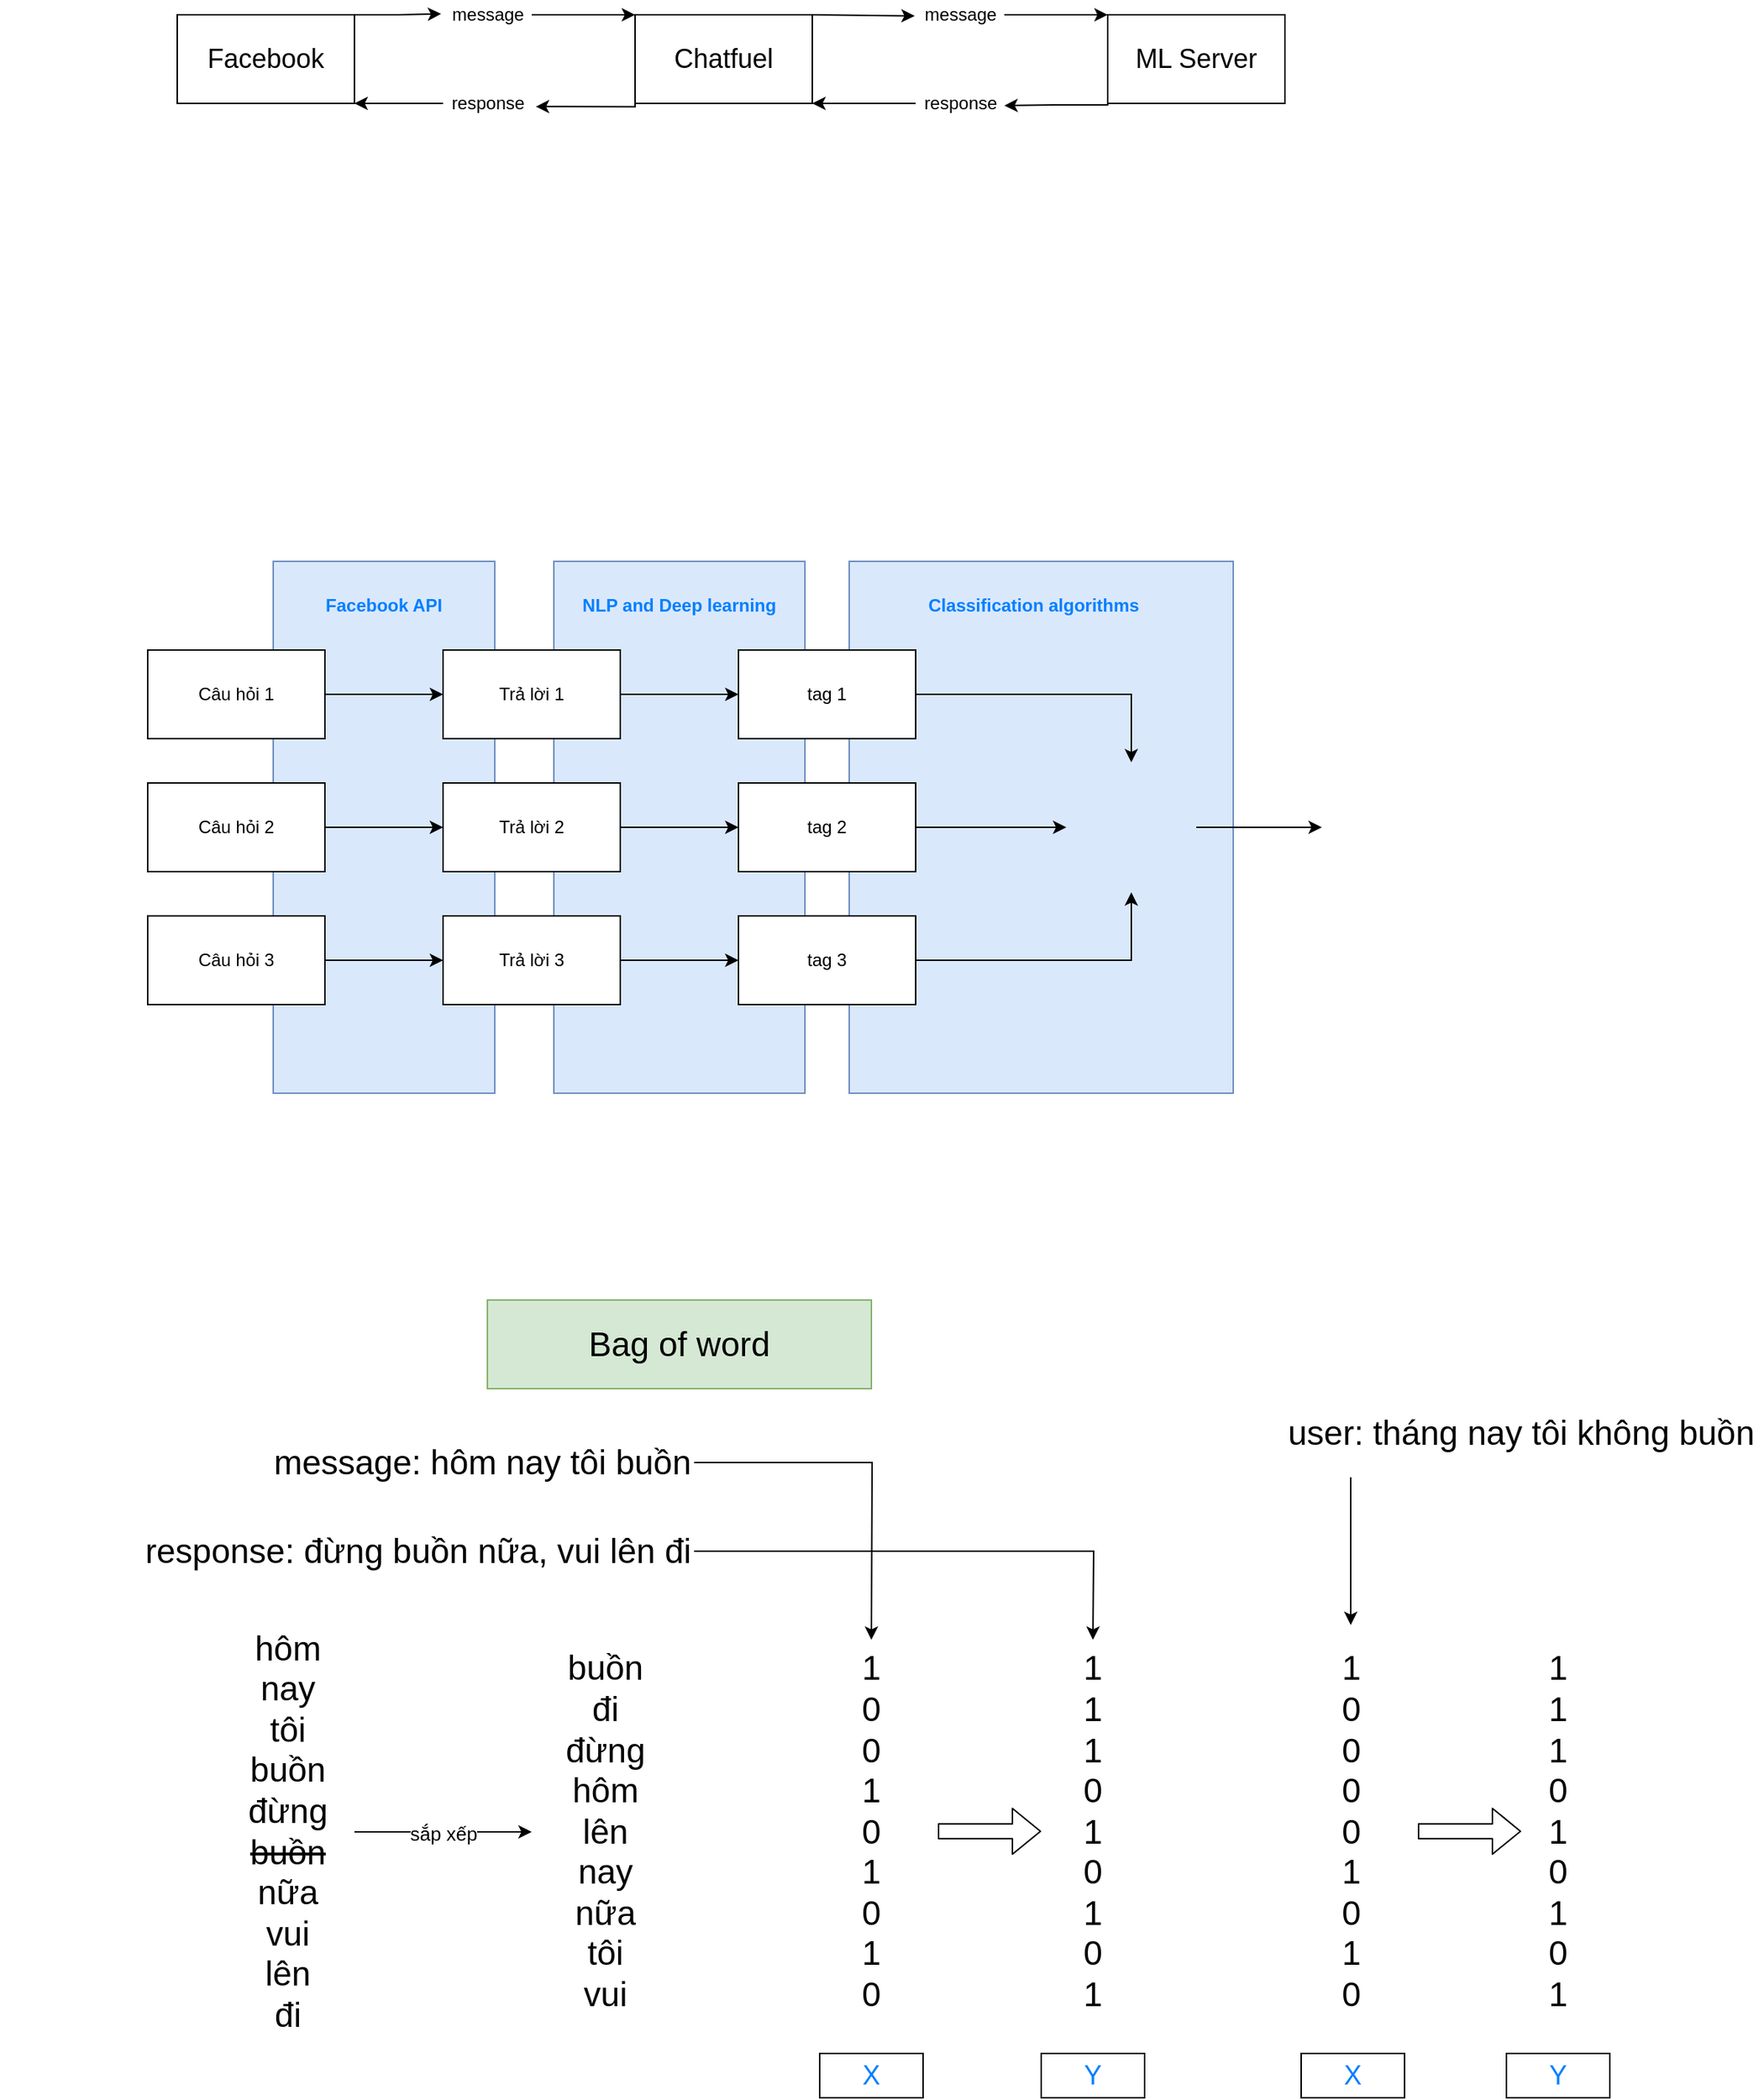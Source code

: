 <mxfile version="15.3.8"><diagram id="L32VHCBJvZNtjxmq2Xve" name="Page-1"><mxGraphModel dx="2512" dy="792" grid="1" gridSize="10" guides="1" tooltips="1" connect="1" arrows="1" fold="1" page="1" pageScale="1" pageWidth="850" pageHeight="1100" math="0" shadow="0"><root><mxCell id="0"/><mxCell id="1" parent="0"/><mxCell id="gnvrrDpAbMLTHYMabgvo-49" value="" style="rounded=0;whiteSpace=wrap;html=1;fontSize=18;align=right;fillColor=#d5e8d4;strokeColor=#82b366;" vertex="1" parent="1"><mxGeometry x="260" y="1560" width="260" height="60" as="geometry"/></mxCell><mxCell id="gnvrrDpAbMLTHYMabgvo-43" value="" style="rounded=0;whiteSpace=wrap;html=1;fillColor=#dae8fc;strokeColor=#6c8ebf;" vertex="1" parent="1"><mxGeometry x="505" y="1060" width="260" height="360" as="geometry"/></mxCell><mxCell id="gnvrrDpAbMLTHYMabgvo-42" value="" style="rounded=0;whiteSpace=wrap;html=1;fillColor=#dae8fc;strokeColor=#6c8ebf;" vertex="1" parent="1"><mxGeometry x="305" y="1060" width="170" height="360" as="geometry"/></mxCell><mxCell id="gnvrrDpAbMLTHYMabgvo-41" value="" style="rounded=0;whiteSpace=wrap;html=1;fillColor=#dae8fc;strokeColor=#6c8ebf;" vertex="1" parent="1"><mxGeometry x="115" y="1060" width="150" height="360" as="geometry"/></mxCell><mxCell id="gnvrrDpAbMLTHYMabgvo-11" style="edgeStyle=orthogonalEdgeStyle;rounded=0;orthogonalLoop=1;jettySize=auto;html=1;exitX=0;exitY=1;exitDx=0;exitDy=0;entryX=1.001;entryY=0.574;entryDx=0;entryDy=0;entryPerimeter=0;" edge="1" parent="1" source="7EK-7-FZQERKVYvpYf6l-17" target="gnvrrDpAbMLTHYMabgvo-5"><mxGeometry relative="1" as="geometry"><Array as="points"><mxPoint x="680" y="751"/><mxPoint x="645" y="751"/></Array></mxGeometry></mxCell><mxCell id="7EK-7-FZQERKVYvpYf6l-17" value="ML Server" style="rounded=0;whiteSpace=wrap;html=1;fontSize=18;align=center;" parent="1" vertex="1"><mxGeometry x="680" y="690" width="120" height="60" as="geometry"/></mxCell><mxCell id="gnvrrDpAbMLTHYMabgvo-7" style="edgeStyle=orthogonalEdgeStyle;rounded=0;orthogonalLoop=1;jettySize=auto;html=1;exitX=1;exitY=0;exitDx=0;exitDy=0;entryX=-0.022;entryY=0.471;entryDx=0;entryDy=0;entryPerimeter=0;" edge="1" parent="1" source="7EK-7-FZQERKVYvpYf6l-22" target="gnvrrDpAbMLTHYMabgvo-2"><mxGeometry relative="1" as="geometry"><Array as="points"><mxPoint x="200" y="689"/></Array></mxGeometry></mxCell><mxCell id="7EK-7-FZQERKVYvpYf6l-22" value="Facebook" style="rounded=0;whiteSpace=wrap;html=1;fontSize=18;align=center;" parent="1" vertex="1"><mxGeometry x="50" y="690" width="120" height="60" as="geometry"/></mxCell><mxCell id="gnvrrDpAbMLTHYMabgvo-9" style="edgeStyle=orthogonalEdgeStyle;rounded=0;orthogonalLoop=1;jettySize=auto;html=1;exitX=1;exitY=0;exitDx=0;exitDy=0;entryX=-0.011;entryY=0.54;entryDx=0;entryDy=0;entryPerimeter=0;" edge="1" parent="1" source="7EK-7-FZQERKVYvpYf6l-23" target="gnvrrDpAbMLTHYMabgvo-3"><mxGeometry relative="1" as="geometry"><Array as="points"><mxPoint x="480" y="691"/></Array></mxGeometry></mxCell><mxCell id="gnvrrDpAbMLTHYMabgvo-13" style="edgeStyle=orthogonalEdgeStyle;rounded=0;orthogonalLoop=1;jettySize=auto;html=1;exitX=0;exitY=1;exitDx=0;exitDy=0;entryX=1.047;entryY=0.609;entryDx=0;entryDy=0;entryPerimeter=0;" edge="1" parent="1" source="7EK-7-FZQERKVYvpYf6l-23" target="gnvrrDpAbMLTHYMabgvo-4"><mxGeometry relative="1" as="geometry"><Array as="points"><mxPoint x="360" y="752"/></Array></mxGeometry></mxCell><mxCell id="7EK-7-FZQERKVYvpYf6l-23" value="Chatfuel" style="rounded=0;whiteSpace=wrap;html=1;fontSize=18;align=center;" parent="1" vertex="1"><mxGeometry x="360" y="690" width="120" height="60" as="geometry"/></mxCell><mxCell id="7EK-7-FZQERKVYvpYf6l-51" value="Bag of word" style="text;html=1;strokeColor=none;fillColor=none;align=center;verticalAlign=middle;whiteSpace=wrap;rounded=0;fontSize=23;" parent="1" vertex="1"><mxGeometry x="285" y="1580" width="210" height="20" as="geometry"/></mxCell><mxCell id="7EK-7-FZQERKVYvpYf6l-62" style="edgeStyle=orthogonalEdgeStyle;rounded=0;orthogonalLoop=1;jettySize=auto;html=1;fontSize=23;" parent="1" source="7EK-7-FZQERKVYvpYf6l-52" edge="1"><mxGeometry relative="1" as="geometry"><mxPoint x="520" y="1790" as="targetPoint"/></mxGeometry></mxCell><mxCell id="7EK-7-FZQERKVYvpYf6l-52" value="message: hôm nay tôi buồn" style="text;html=1;strokeColor=none;fillColor=none;align=right;verticalAlign=middle;whiteSpace=wrap;rounded=0;fontSize=23;" parent="1" vertex="1"><mxGeometry x="-30" y="1660" width="430" height="20" as="geometry"/></mxCell><mxCell id="7EK-7-FZQERKVYvpYf6l-64" style="edgeStyle=orthogonalEdgeStyle;rounded=0;orthogonalLoop=1;jettySize=auto;html=1;fontSize=23;" parent="1" source="7EK-7-FZQERKVYvpYf6l-54" edge="1"><mxGeometry relative="1" as="geometry"><mxPoint x="670" y="1790" as="targetPoint"/></mxGeometry></mxCell><mxCell id="7EK-7-FZQERKVYvpYf6l-54" value="response: đừng buồn nữa, vui lên đi" style="text;html=1;strokeColor=none;fillColor=none;align=right;verticalAlign=middle;whiteSpace=wrap;rounded=0;fontSize=23;" parent="1" vertex="1"><mxGeometry x="-70" y="1720" width="470" height="20" as="geometry"/></mxCell><mxCell id="7EK-7-FZQERKVYvpYf6l-58" style="edgeStyle=orthogonalEdgeStyle;rounded=0;orthogonalLoop=1;jettySize=auto;html=1;fontSize=23;" parent="1" edge="1"><mxGeometry relative="1" as="geometry"><mxPoint x="290" y="1920" as="targetPoint"/><mxPoint x="170" y="1920" as="sourcePoint"/></mxGeometry></mxCell><mxCell id="gnvrrDpAbMLTHYMabgvo-48" value="&lt;font style=&quot;font-size: 13px&quot; color=&quot;#000000&quot;&gt;sắp xếp&lt;/font&gt;" style="edgeLabel;html=1;align=center;verticalAlign=middle;resizable=0;points=[];fontSize=18;fontColor=#007FFF;" vertex="1" connectable="0" parent="7EK-7-FZQERKVYvpYf6l-58"><mxGeometry x="-0.206" y="1" relative="1" as="geometry"><mxPoint x="12" y="1" as="offset"/></mxGeometry></mxCell><mxCell id="7EK-7-FZQERKVYvpYf6l-56" value="hôm&lt;br&gt;nay&lt;br&gt;tôi&lt;br&gt;buồn&lt;br&gt;đừng&lt;br&gt;&lt;strike&gt;buồn&lt;/strike&gt;&lt;br&gt;nữa&lt;br&gt;vui&lt;br&gt;lên&lt;br&gt;đi" style="text;html=1;strokeColor=none;fillColor=none;align=center;verticalAlign=middle;whiteSpace=wrap;rounded=0;fontSize=23;" parent="1" vertex="1"><mxGeometry x="105" y="1910" width="40" height="20" as="geometry"/></mxCell><mxCell id="7EK-7-FZQERKVYvpYf6l-57" value="buồn&lt;br&gt;đi&lt;br&gt;đừng&lt;br&gt;hôm&lt;br&gt;lên&lt;br&gt;nay&lt;br&gt;nữa&lt;br&gt;tôi&lt;br&gt;vui" style="text;html=1;strokeColor=none;fillColor=none;align=center;verticalAlign=middle;whiteSpace=wrap;rounded=0;fontSize=23;" parent="1" vertex="1"><mxGeometry x="320" y="1910" width="40" height="20" as="geometry"/></mxCell><mxCell id="7EK-7-FZQERKVYvpYf6l-59" value="1&lt;br&gt;0&lt;br&gt;0&lt;br&gt;1&lt;br&gt;0&lt;br&gt;1&lt;br&gt;0&lt;br&gt;1&lt;br&gt;0" style="text;html=1;strokeColor=none;fillColor=none;align=center;verticalAlign=middle;whiteSpace=wrap;rounded=0;fontSize=23;" parent="1" vertex="1"><mxGeometry x="500" y="1910" width="40" height="20" as="geometry"/></mxCell><mxCell id="7EK-7-FZQERKVYvpYf6l-63" value="1&lt;br&gt;1&lt;br&gt;1&lt;br&gt;0&lt;br&gt;1&lt;br&gt;0&lt;br&gt;1&lt;br&gt;0&lt;br&gt;1" style="text;html=1;strokeColor=none;fillColor=none;align=center;verticalAlign=middle;whiteSpace=wrap;rounded=0;fontSize=23;" parent="1" vertex="1"><mxGeometry x="650" y="1910" width="40" height="20" as="geometry"/></mxCell><mxCell id="gnvrrDpAbMLTHYMabgvo-8" style="edgeStyle=orthogonalEdgeStyle;rounded=0;orthogonalLoop=1;jettySize=auto;html=1;entryX=0;entryY=0;entryDx=0;entryDy=0;" edge="1" parent="1" source="gnvrrDpAbMLTHYMabgvo-2" target="7EK-7-FZQERKVYvpYf6l-23"><mxGeometry relative="1" as="geometry"><Array as="points"><mxPoint x="340" y="690"/><mxPoint x="340" y="690"/></Array></mxGeometry></mxCell><mxCell id="gnvrrDpAbMLTHYMabgvo-2" value="message" style="text;html=1;align=center;verticalAlign=middle;resizable=0;points=[];autosize=1;strokeColor=none;fillColor=none;" vertex="1" parent="1"><mxGeometry x="230" y="680" width="60" height="20" as="geometry"/></mxCell><mxCell id="gnvrrDpAbMLTHYMabgvo-10" style="edgeStyle=orthogonalEdgeStyle;rounded=0;orthogonalLoop=1;jettySize=auto;html=1;entryX=0;entryY=0;entryDx=0;entryDy=0;" edge="1" parent="1" source="gnvrrDpAbMLTHYMabgvo-3" target="7EK-7-FZQERKVYvpYf6l-17"><mxGeometry relative="1" as="geometry"><Array as="points"><mxPoint x="670" y="690"/><mxPoint x="670" y="690"/></Array></mxGeometry></mxCell><mxCell id="gnvrrDpAbMLTHYMabgvo-3" value="message" style="text;html=1;align=center;verticalAlign=middle;resizable=0;points=[];autosize=1;strokeColor=none;fillColor=none;" vertex="1" parent="1"><mxGeometry x="550" y="680" width="60" height="20" as="geometry"/></mxCell><mxCell id="gnvrrDpAbMLTHYMabgvo-14" style="edgeStyle=orthogonalEdgeStyle;rounded=0;orthogonalLoop=1;jettySize=auto;html=1;entryX=1;entryY=1;entryDx=0;entryDy=0;" edge="1" parent="1" source="gnvrrDpAbMLTHYMabgvo-4" target="7EK-7-FZQERKVYvpYf6l-22"><mxGeometry relative="1" as="geometry"><Array as="points"><mxPoint x="190" y="750"/><mxPoint x="190" y="750"/></Array></mxGeometry></mxCell><mxCell id="gnvrrDpAbMLTHYMabgvo-4" value="response" style="text;html=1;align=center;verticalAlign=middle;resizable=0;points=[];autosize=1;strokeColor=none;fillColor=none;" vertex="1" parent="1"><mxGeometry x="230" y="740" width="60" height="20" as="geometry"/></mxCell><mxCell id="gnvrrDpAbMLTHYMabgvo-12" style="edgeStyle=orthogonalEdgeStyle;rounded=0;orthogonalLoop=1;jettySize=auto;html=1;entryX=1;entryY=1;entryDx=0;entryDy=0;" edge="1" parent="1" source="gnvrrDpAbMLTHYMabgvo-5" target="7EK-7-FZQERKVYvpYf6l-23"><mxGeometry relative="1" as="geometry"><Array as="points"><mxPoint x="500" y="750"/><mxPoint x="500" y="750"/></Array></mxGeometry></mxCell><mxCell id="gnvrrDpAbMLTHYMabgvo-5" value="response" style="text;html=1;align=center;verticalAlign=middle;resizable=0;points=[];autosize=1;strokeColor=none;fillColor=none;" vertex="1" parent="1"><mxGeometry x="550" y="740" width="60" height="20" as="geometry"/></mxCell><mxCell id="gnvrrDpAbMLTHYMabgvo-21" style="edgeStyle=orthogonalEdgeStyle;rounded=0;orthogonalLoop=1;jettySize=auto;html=1;entryX=0;entryY=0.5;entryDx=0;entryDy=0;" edge="1" parent="1" source="gnvrrDpAbMLTHYMabgvo-15" target="gnvrrDpAbMLTHYMabgvo-18"><mxGeometry relative="1" as="geometry"/></mxCell><mxCell id="gnvrrDpAbMLTHYMabgvo-15" value="Câu hỏi 1" style="rounded=0;whiteSpace=wrap;html=1;" vertex="1" parent="1"><mxGeometry x="30" y="1120" width="120" height="60" as="geometry"/></mxCell><mxCell id="gnvrrDpAbMLTHYMabgvo-22" style="edgeStyle=orthogonalEdgeStyle;rounded=0;orthogonalLoop=1;jettySize=auto;html=1;entryX=0;entryY=0.5;entryDx=0;entryDy=0;" edge="1" parent="1" source="gnvrrDpAbMLTHYMabgvo-16" target="gnvrrDpAbMLTHYMabgvo-19"><mxGeometry relative="1" as="geometry"/></mxCell><mxCell id="gnvrrDpAbMLTHYMabgvo-16" value="Câu hỏi 2" style="rounded=0;whiteSpace=wrap;html=1;" vertex="1" parent="1"><mxGeometry x="30" y="1210" width="120" height="60" as="geometry"/></mxCell><mxCell id="gnvrrDpAbMLTHYMabgvo-23" style="edgeStyle=orthogonalEdgeStyle;rounded=0;orthogonalLoop=1;jettySize=auto;html=1;entryX=0;entryY=0.5;entryDx=0;entryDy=0;" edge="1" parent="1" source="gnvrrDpAbMLTHYMabgvo-17" target="gnvrrDpAbMLTHYMabgvo-20"><mxGeometry relative="1" as="geometry"/></mxCell><mxCell id="gnvrrDpAbMLTHYMabgvo-17" value="Câu hỏi 3" style="rounded=0;whiteSpace=wrap;html=1;" vertex="1" parent="1"><mxGeometry x="30" y="1300" width="120" height="60" as="geometry"/></mxCell><mxCell id="gnvrrDpAbMLTHYMabgvo-27" style="edgeStyle=orthogonalEdgeStyle;rounded=0;orthogonalLoop=1;jettySize=auto;html=1;entryX=0;entryY=0.5;entryDx=0;entryDy=0;" edge="1" parent="1" source="gnvrrDpAbMLTHYMabgvo-18" target="gnvrrDpAbMLTHYMabgvo-24"><mxGeometry relative="1" as="geometry"/></mxCell><mxCell id="gnvrrDpAbMLTHYMabgvo-18" value="Trả lời 1" style="rounded=0;whiteSpace=wrap;html=1;" vertex="1" parent="1"><mxGeometry x="230" y="1120" width="120" height="60" as="geometry"/></mxCell><mxCell id="gnvrrDpAbMLTHYMabgvo-28" style="edgeStyle=orthogonalEdgeStyle;rounded=0;orthogonalLoop=1;jettySize=auto;html=1;entryX=0;entryY=0.5;entryDx=0;entryDy=0;" edge="1" parent="1" source="gnvrrDpAbMLTHYMabgvo-19" target="gnvrrDpAbMLTHYMabgvo-25"><mxGeometry relative="1" as="geometry"/></mxCell><mxCell id="gnvrrDpAbMLTHYMabgvo-19" value="Trả lời 2" style="rounded=0;whiteSpace=wrap;html=1;" vertex="1" parent="1"><mxGeometry x="230" y="1210" width="120" height="60" as="geometry"/></mxCell><mxCell id="gnvrrDpAbMLTHYMabgvo-29" style="edgeStyle=orthogonalEdgeStyle;rounded=0;orthogonalLoop=1;jettySize=auto;html=1;" edge="1" parent="1" source="gnvrrDpAbMLTHYMabgvo-20"><mxGeometry relative="1" as="geometry"><mxPoint x="430" y="1330" as="targetPoint"/></mxGeometry></mxCell><mxCell id="gnvrrDpAbMLTHYMabgvo-20" value="Trả lời 3" style="rounded=0;whiteSpace=wrap;html=1;" vertex="1" parent="1"><mxGeometry x="230" y="1300" width="120" height="60" as="geometry"/></mxCell><mxCell id="gnvrrDpAbMLTHYMabgvo-31" style="edgeStyle=orthogonalEdgeStyle;rounded=0;orthogonalLoop=1;jettySize=auto;html=1;" edge="1" parent="1" source="gnvrrDpAbMLTHYMabgvo-24" target="gnvrrDpAbMLTHYMabgvo-30"><mxGeometry relative="1" as="geometry"/></mxCell><mxCell id="gnvrrDpAbMLTHYMabgvo-24" value="tag 1" style="rounded=0;whiteSpace=wrap;html=1;" vertex="1" parent="1"><mxGeometry x="430" y="1120" width="120" height="60" as="geometry"/></mxCell><mxCell id="gnvrrDpAbMLTHYMabgvo-32" style="edgeStyle=orthogonalEdgeStyle;rounded=0;orthogonalLoop=1;jettySize=auto;html=1;entryX=0;entryY=0.5;entryDx=0;entryDy=0;" edge="1" parent="1" source="gnvrrDpAbMLTHYMabgvo-25" target="gnvrrDpAbMLTHYMabgvo-30"><mxGeometry relative="1" as="geometry"/></mxCell><mxCell id="gnvrrDpAbMLTHYMabgvo-25" value="tag 2" style="rounded=0;whiteSpace=wrap;html=1;" vertex="1" parent="1"><mxGeometry x="430" y="1210" width="120" height="60" as="geometry"/></mxCell><mxCell id="gnvrrDpAbMLTHYMabgvo-33" style="edgeStyle=orthogonalEdgeStyle;rounded=0;orthogonalLoop=1;jettySize=auto;html=1;entryX=0.5;entryY=1;entryDx=0;entryDy=0;" edge="1" parent="1" source="gnvrrDpAbMLTHYMabgvo-26" target="gnvrrDpAbMLTHYMabgvo-30"><mxGeometry relative="1" as="geometry"/></mxCell><mxCell id="gnvrrDpAbMLTHYMabgvo-26" value="tag 3" style="rounded=0;whiteSpace=wrap;html=1;" vertex="1" parent="1"><mxGeometry x="430" y="1300" width="120" height="60" as="geometry"/></mxCell><mxCell id="gnvrrDpAbMLTHYMabgvo-35" style="edgeStyle=orthogonalEdgeStyle;rounded=0;orthogonalLoop=1;jettySize=auto;html=1;entryX=0;entryY=0.5;entryDx=0;entryDy=0;" edge="1" parent="1" source="gnvrrDpAbMLTHYMabgvo-30" target="gnvrrDpAbMLTHYMabgvo-34"><mxGeometry relative="1" as="geometry"/></mxCell><mxCell id="gnvrrDpAbMLTHYMabgvo-30" value="" style="shape=image;html=1;verticalAlign=top;verticalLabelPosition=bottom;labelBackgroundColor=#ffffff;imageAspect=0;aspect=fixed;image=https://cdn2.iconfinder.com/data/icons/artificial-intelligence-6/64/ArtificialIntelligence25-128.png" vertex="1" parent="1"><mxGeometry x="652" y="1196" width="88" height="88" as="geometry"/></mxCell><mxCell id="gnvrrDpAbMLTHYMabgvo-34" value="" style="shape=image;html=1;verticalAlign=top;verticalLabelPosition=bottom;labelBackgroundColor=#ffffff;imageAspect=0;aspect=fixed;image=https://cdn1.iconfinder.com/data/icons/business-456/500/idea-128.png" vertex="1" parent="1"><mxGeometry x="825" y="1212" width="56" height="56" as="geometry"/></mxCell><mxCell id="gnvrrDpAbMLTHYMabgvo-37" value="NLP and Deep learning" style="text;html=1;strokeColor=none;fillColor=none;align=center;verticalAlign=middle;whiteSpace=wrap;rounded=0;fontStyle=1;fontColor=#007FFF;" vertex="1" parent="1"><mxGeometry x="305" y="1080" width="170" height="20" as="geometry"/></mxCell><mxCell id="gnvrrDpAbMLTHYMabgvo-38" value="Classification algorithms" style="text;html=1;strokeColor=none;fillColor=none;align=center;verticalAlign=middle;whiteSpace=wrap;rounded=0;fontStyle=1;fontColor=#007FFF;" vertex="1" parent="1"><mxGeometry x="545" y="1080" width="170" height="20" as="geometry"/></mxCell><mxCell id="gnvrrDpAbMLTHYMabgvo-40" value="Facebook API" style="text;html=1;strokeColor=none;fillColor=none;align=center;verticalAlign=middle;whiteSpace=wrap;rounded=0;fontStyle=1;fontColor=#007FFF;" vertex="1" parent="1"><mxGeometry x="105" y="1080" width="170" height="20" as="geometry"/></mxCell><mxCell id="gnvrrDpAbMLTHYMabgvo-46" value="X" style="rounded=0;whiteSpace=wrap;html=1;fontSize=18;fontColor=#007FFF;align=center;" vertex="1" parent="1"><mxGeometry x="485" y="2070" width="70" height="30" as="geometry"/></mxCell><mxCell id="gnvrrDpAbMLTHYMabgvo-47" value="Y" style="rounded=0;whiteSpace=wrap;html=1;fontSize=18;fontColor=#007FFF;align=center;" vertex="1" parent="1"><mxGeometry x="635" y="2070" width="70" height="30" as="geometry"/></mxCell><mxCell id="gnvrrDpAbMLTHYMabgvo-51" value="user: tháng nay tôi không buồn" style="text;html=1;strokeColor=none;fillColor=none;align=right;verticalAlign=middle;whiteSpace=wrap;rounded=0;fontSize=23;" vertex="1" parent="1"><mxGeometry x="750" y="1640" width="370" height="20" as="geometry"/></mxCell><mxCell id="gnvrrDpAbMLTHYMabgvo-53" value="1&lt;br&gt;0&lt;br&gt;0&lt;br&gt;0&lt;br&gt;0&lt;br&gt;1&lt;br&gt;0&lt;br&gt;1&lt;br&gt;0" style="text;html=1;strokeColor=none;fillColor=none;align=center;verticalAlign=middle;whiteSpace=wrap;rounded=0;fontSize=23;" vertex="1" parent="1"><mxGeometry x="825" y="1910" width="40" height="20" as="geometry"/></mxCell><mxCell id="gnvrrDpAbMLTHYMabgvo-54" value="" style="endArrow=classic;html=1;fontSize=18;fontColor=#007FFF;" edge="1" parent="1"><mxGeometry width="50" height="50" relative="1" as="geometry"><mxPoint x="844.58" y="1680" as="sourcePoint"/><mxPoint x="844.58" y="1780" as="targetPoint"/></mxGeometry></mxCell><mxCell id="gnvrrDpAbMLTHYMabgvo-55" value="X" style="rounded=0;whiteSpace=wrap;html=1;fontSize=18;fontColor=#007FFF;align=center;" vertex="1" parent="1"><mxGeometry x="811" y="2070" width="70" height="30" as="geometry"/></mxCell><mxCell id="gnvrrDpAbMLTHYMabgvo-56" value="Y" style="rounded=0;whiteSpace=wrap;html=1;fontSize=18;fontColor=#007FFF;align=center;" vertex="1" parent="1"><mxGeometry x="950" y="2070" width="70" height="30" as="geometry"/></mxCell><mxCell id="gnvrrDpAbMLTHYMabgvo-58" value="1&lt;br&gt;1&lt;br&gt;1&lt;br&gt;0&lt;br&gt;1&lt;br&gt;0&lt;br&gt;1&lt;br&gt;0&lt;br&gt;1" style="text;html=1;strokeColor=none;fillColor=none;align=center;verticalAlign=middle;whiteSpace=wrap;rounded=0;fontSize=23;" vertex="1" parent="1"><mxGeometry x="965" y="1910" width="40" height="20" as="geometry"/></mxCell><mxCell id="gnvrrDpAbMLTHYMabgvo-59" value="" style="shape=flexArrow;endArrow=classic;html=1;fontSize=18;fontColor=#007FFF;" edge="1" parent="1"><mxGeometry width="50" height="50" relative="1" as="geometry"><mxPoint x="565" y="1919.58" as="sourcePoint"/><mxPoint x="635" y="1919.58" as="targetPoint"/></mxGeometry></mxCell><mxCell id="gnvrrDpAbMLTHYMabgvo-60" value="" style="shape=flexArrow;endArrow=classic;html=1;fontSize=18;fontColor=#007FFF;" edge="1" parent="1"><mxGeometry width="50" height="50" relative="1" as="geometry"><mxPoint x="890" y="1919.58" as="sourcePoint"/><mxPoint x="960" y="1919.58" as="targetPoint"/></mxGeometry></mxCell></root></mxGraphModel></diagram></mxfile>